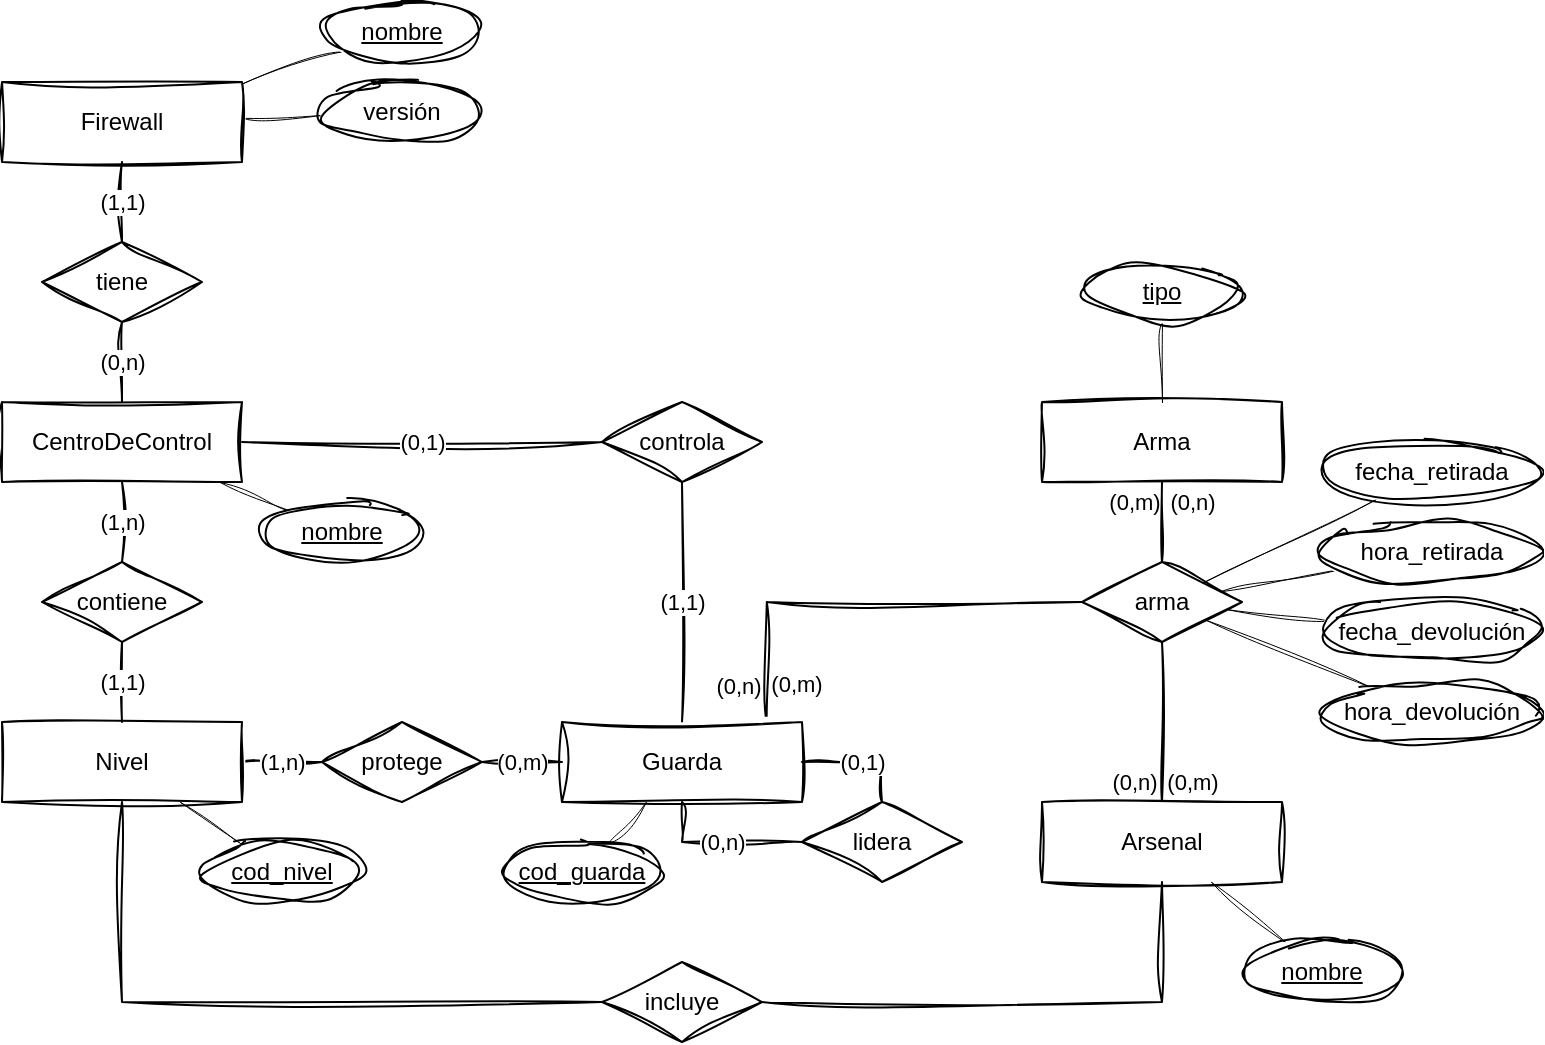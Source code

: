 <mxfile version="24.4.9" type="device">
  <diagram id="R2lEEEUBdFMjLlhIrx00" name="Page-1">
    <mxGraphModel dx="741" dy="933" grid="1" gridSize="10" guides="1" tooltips="1" connect="1" arrows="1" fold="1" page="1" pageScale="1" pageWidth="850" pageHeight="1100" math="0" shadow="0" extFonts="Permanent Marker^https://fonts.googleapis.com/css?family=Permanent+Marker">
      <root>
        <mxCell id="0" />
        <mxCell id="1" parent="0" />
        <mxCell id="O0EeKvBt-xyRI-109eGp-39" value="" style="rounded=0;orthogonalLoop=1;jettySize=auto;html=1;sketch=1;curveFitting=1;jiggle=2;strokeWidth=0.5;endArrow=none;endFill=0;" edge="1" parent="1" source="O0EeKvBt-xyRI-109eGp-1" target="O0EeKvBt-xyRI-109eGp-38">
          <mxGeometry relative="1" as="geometry" />
        </mxCell>
        <mxCell id="O0EeKvBt-xyRI-109eGp-1" value="Firewall" style="rounded=0;whiteSpace=wrap;html=1;sketch=1;curveFitting=1;jiggle=2;" vertex="1" parent="1">
          <mxGeometry x="80" y="80" width="120" height="40" as="geometry" />
        </mxCell>
        <mxCell id="O0EeKvBt-xyRI-109eGp-20" value="(1,1)" style="edgeStyle=orthogonalEdgeStyle;rounded=0;orthogonalLoop=1;jettySize=auto;html=1;exitX=0.5;exitY=0;exitDx=0;exitDy=0;entryX=0.5;entryY=1;entryDx=0;entryDy=0;startArrow=none;startFill=0;endArrow=none;endFill=0;sketch=1;curveFitting=1;jiggle=2;" edge="1" parent="1" source="O0EeKvBt-xyRI-109eGp-2" target="O0EeKvBt-xyRI-109eGp-13">
          <mxGeometry relative="1" as="geometry" />
        </mxCell>
        <mxCell id="O0EeKvBt-xyRI-109eGp-29" value="" style="edgeStyle=orthogonalEdgeStyle;rounded=0;orthogonalLoop=1;jettySize=auto;html=1;exitX=0.853;exitY=0.008;exitDx=0;exitDy=0;entryX=0;entryY=0.5;entryDx=0;entryDy=0;endArrow=none;endFill=0;sketch=1;curveFitting=1;jiggle=2;startArrow=none;startFill=0;exitPerimeter=0;" edge="1" parent="1" source="O0EeKvBt-xyRI-109eGp-2" target="O0EeKvBt-xyRI-109eGp-8">
          <mxGeometry relative="1" as="geometry" />
        </mxCell>
        <mxCell id="O0EeKvBt-xyRI-109eGp-64" value="(0,n)" style="edgeLabel;html=1;align=center;verticalAlign=middle;resizable=0;points=[];" vertex="1" connectable="0" parent="O0EeKvBt-xyRI-109eGp-29">
          <mxGeometry x="-0.824" relative="1" as="geometry">
            <mxPoint x="-15" as="offset" />
          </mxGeometry>
        </mxCell>
        <mxCell id="O0EeKvBt-xyRI-109eGp-2" value="Guarda" style="rounded=0;whiteSpace=wrap;html=1;sketch=1;curveFitting=1;jiggle=2;" vertex="1" parent="1">
          <mxGeometry x="360" y="400" width="120" height="40" as="geometry" />
        </mxCell>
        <mxCell id="O0EeKvBt-xyRI-109eGp-18" value="(1,n)" style="edgeStyle=orthogonalEdgeStyle;rounded=0;orthogonalLoop=1;jettySize=auto;html=1;endArrow=none;endFill=0;sketch=1;curveFitting=1;jiggle=2;startArrow=none;startFill=0;" edge="1" parent="1" source="O0EeKvBt-xyRI-109eGp-3" target="O0EeKvBt-xyRI-109eGp-7">
          <mxGeometry relative="1" as="geometry" />
        </mxCell>
        <mxCell id="O0EeKvBt-xyRI-109eGp-3" value="Nivel" style="rounded=0;whiteSpace=wrap;html=1;sketch=1;curveFitting=1;jiggle=2;" vertex="1" parent="1">
          <mxGeometry x="80" y="400" width="120" height="40" as="geometry" />
        </mxCell>
        <mxCell id="O0EeKvBt-xyRI-109eGp-31" value="" style="edgeStyle=orthogonalEdgeStyle;rounded=0;orthogonalLoop=1;jettySize=auto;html=1;endArrow=none;endFill=0;sketch=1;curveFitting=1;jiggle=2;startArrow=none;startFill=0;" edge="1" parent="1" source="O0EeKvBt-xyRI-109eGp-4" target="O0EeKvBt-xyRI-109eGp-8">
          <mxGeometry relative="1" as="geometry" />
        </mxCell>
        <mxCell id="O0EeKvBt-xyRI-109eGp-4" value="Arsenal" style="rounded=0;whiteSpace=wrap;html=1;sketch=1;curveFitting=1;jiggle=2;" vertex="1" parent="1">
          <mxGeometry x="600" y="440" width="120" height="40" as="geometry" />
        </mxCell>
        <mxCell id="O0EeKvBt-xyRI-109eGp-5" value="Arma" style="rounded=0;whiteSpace=wrap;html=1;sketch=1;curveFitting=1;jiggle=2;" vertex="1" parent="1">
          <mxGeometry x="600" y="240" width="120" height="40" as="geometry" />
        </mxCell>
        <mxCell id="O0EeKvBt-xyRI-109eGp-16" value="(1,n)" style="edgeStyle=orthogonalEdgeStyle;rounded=0;orthogonalLoop=1;jettySize=auto;html=1;endArrow=none;endFill=0;sketch=1;curveFitting=1;jiggle=2;startArrow=none;startFill=0;" edge="1" parent="1" source="O0EeKvBt-xyRI-109eGp-6" target="O0EeKvBt-xyRI-109eGp-9">
          <mxGeometry relative="1" as="geometry" />
        </mxCell>
        <mxCell id="O0EeKvBt-xyRI-109eGp-6" value="CentroDeControl" style="rounded=0;whiteSpace=wrap;html=1;sketch=1;curveFitting=1;jiggle=2;" vertex="1" parent="1">
          <mxGeometry x="80" y="240" width="120" height="40" as="geometry" />
        </mxCell>
        <mxCell id="O0EeKvBt-xyRI-109eGp-19" value="(0,m)" style="edgeStyle=orthogonalEdgeStyle;rounded=0;orthogonalLoop=1;jettySize=auto;html=1;endArrow=none;endFill=0;sketch=1;curveFitting=1;jiggle=2;startArrow=none;startFill=0;" edge="1" parent="1" source="O0EeKvBt-xyRI-109eGp-7" target="O0EeKvBt-xyRI-109eGp-2">
          <mxGeometry relative="1" as="geometry" />
        </mxCell>
        <mxCell id="O0EeKvBt-xyRI-109eGp-7" value="protege" style="rhombus;whiteSpace=wrap;html=1;sketch=1;curveFitting=1;jiggle=2;" vertex="1" parent="1">
          <mxGeometry x="240" y="400" width="80" height="40" as="geometry" />
        </mxCell>
        <mxCell id="O0EeKvBt-xyRI-109eGp-30" value="" style="edgeStyle=orthogonalEdgeStyle;rounded=0;orthogonalLoop=1;jettySize=auto;html=1;endArrow=none;endFill=0;sketch=1;curveFitting=1;jiggle=2;startArrow=none;startFill=0;" edge="1" parent="1" source="O0EeKvBt-xyRI-109eGp-8" target="O0EeKvBt-xyRI-109eGp-5">
          <mxGeometry relative="1" as="geometry" />
        </mxCell>
        <mxCell id="O0EeKvBt-xyRI-109eGp-8" value="arma" style="rhombus;whiteSpace=wrap;html=1;sketch=1;curveFitting=1;jiggle=2;" vertex="1" parent="1">
          <mxGeometry x="620" y="320" width="80" height="40" as="geometry" />
        </mxCell>
        <mxCell id="O0EeKvBt-xyRI-109eGp-17" value="(1,1)" style="edgeStyle=orthogonalEdgeStyle;rounded=0;orthogonalLoop=1;jettySize=auto;html=1;endArrow=none;endFill=0;sketch=1;curveFitting=1;jiggle=2;startArrow=none;startFill=0;" edge="1" parent="1" source="O0EeKvBt-xyRI-109eGp-9" target="O0EeKvBt-xyRI-109eGp-3">
          <mxGeometry relative="1" as="geometry" />
        </mxCell>
        <mxCell id="O0EeKvBt-xyRI-109eGp-9" value="contiene" style="rhombus;whiteSpace=wrap;html=1;sketch=1;curveFitting=1;jiggle=2;" vertex="1" parent="1">
          <mxGeometry x="100" y="320" width="80" height="40" as="geometry" />
        </mxCell>
        <mxCell id="O0EeKvBt-xyRI-109eGp-32" value="(0,1)" style="edgeStyle=orthogonalEdgeStyle;rounded=0;orthogonalLoop=1;jettySize=auto;html=1;exitX=0.5;exitY=0;exitDx=0;exitDy=0;entryX=1;entryY=0.5;entryDx=0;entryDy=0;endArrow=none;endFill=0;sketch=1;curveFitting=1;jiggle=2;startArrow=none;startFill=0;" edge="1" parent="1" source="O0EeKvBt-xyRI-109eGp-10" target="O0EeKvBt-xyRI-109eGp-2">
          <mxGeometry relative="1" as="geometry" />
        </mxCell>
        <mxCell id="O0EeKvBt-xyRI-109eGp-33" value="(0,n)" style="edgeStyle=orthogonalEdgeStyle;rounded=0;orthogonalLoop=1;jettySize=auto;html=1;exitX=0;exitY=0.5;exitDx=0;exitDy=0;entryX=0.5;entryY=1;entryDx=0;entryDy=0;endArrow=none;endFill=0;sketch=1;curveFitting=1;jiggle=2;startArrow=none;startFill=0;" edge="1" parent="1" source="O0EeKvBt-xyRI-109eGp-10" target="O0EeKvBt-xyRI-109eGp-2">
          <mxGeometry relative="1" as="geometry" />
        </mxCell>
        <mxCell id="O0EeKvBt-xyRI-109eGp-10" value="lidera" style="rhombus;whiteSpace=wrap;html=1;sketch=1;curveFitting=1;jiggle=2;" vertex="1" parent="1">
          <mxGeometry x="480" y="440" width="80" height="40" as="geometry" />
        </mxCell>
        <mxCell id="O0EeKvBt-xyRI-109eGp-14" value="(1,1)" style="edgeStyle=orthogonalEdgeStyle;rounded=0;orthogonalLoop=1;jettySize=auto;html=1;endArrow=none;endFill=0;sketch=1;curveFitting=1;jiggle=2;startArrow=none;startFill=0;" edge="1" parent="1" source="O0EeKvBt-xyRI-109eGp-11" target="O0EeKvBt-xyRI-109eGp-1">
          <mxGeometry relative="1" as="geometry" />
        </mxCell>
        <mxCell id="O0EeKvBt-xyRI-109eGp-15" value="(0,n)" style="edgeStyle=orthogonalEdgeStyle;rounded=0;orthogonalLoop=1;jettySize=auto;html=1;endArrow=none;endFill=0;sketch=1;curveFitting=1;jiggle=2;startArrow=none;startFill=0;" edge="1" parent="1" source="O0EeKvBt-xyRI-109eGp-11" target="O0EeKvBt-xyRI-109eGp-6">
          <mxGeometry relative="1" as="geometry" />
        </mxCell>
        <mxCell id="O0EeKvBt-xyRI-109eGp-11" value="tiene" style="rhombus;whiteSpace=wrap;html=1;sketch=1;curveFitting=1;jiggle=2;" vertex="1" parent="1">
          <mxGeometry x="100" y="160" width="80" height="40" as="geometry" />
        </mxCell>
        <mxCell id="O0EeKvBt-xyRI-109eGp-21" value="(0,1)" style="edgeStyle=orthogonalEdgeStyle;rounded=0;orthogonalLoop=1;jettySize=auto;html=1;exitX=0;exitY=0.5;exitDx=0;exitDy=0;endArrow=none;endFill=0;sketch=1;curveFitting=1;jiggle=2;startArrow=none;startFill=0;" edge="1" parent="1" source="O0EeKvBt-xyRI-109eGp-13" target="O0EeKvBt-xyRI-109eGp-6">
          <mxGeometry relative="1" as="geometry" />
        </mxCell>
        <mxCell id="O0EeKvBt-xyRI-109eGp-13" value="controla" style="rhombus;whiteSpace=wrap;html=1;sketch=1;curveFitting=1;jiggle=2;" vertex="1" parent="1">
          <mxGeometry x="380" y="240" width="80" height="40" as="geometry" />
        </mxCell>
        <mxCell id="O0EeKvBt-xyRI-109eGp-40" value="" style="rounded=0;orthogonalLoop=1;jettySize=auto;html=1;sketch=1;curveFitting=1;jiggle=2;strokeWidth=0.5;endArrow=none;endFill=0;" edge="1" parent="1" source="O0EeKvBt-xyRI-109eGp-37" target="O0EeKvBt-xyRI-109eGp-1">
          <mxGeometry relative="1" as="geometry" />
        </mxCell>
        <mxCell id="O0EeKvBt-xyRI-109eGp-37" value="nombre" style="ellipse;whiteSpace=wrap;html=1;sketch=1;curveFitting=1;jiggle=2;fontStyle=4" vertex="1" parent="1">
          <mxGeometry x="240" y="40" width="80" height="30" as="geometry" />
        </mxCell>
        <mxCell id="O0EeKvBt-xyRI-109eGp-38" value="versión" style="ellipse;whiteSpace=wrap;html=1;sketch=1;curveFitting=1;jiggle=2;" vertex="1" parent="1">
          <mxGeometry x="240" y="80" width="80" height="30" as="geometry" />
        </mxCell>
        <mxCell id="O0EeKvBt-xyRI-109eGp-41" value="" style="rounded=0;orthogonalLoop=1;jettySize=auto;html=1;sketch=1;curveFitting=1;jiggle=2;strokeWidth=0.5;endArrow=none;endFill=0;" edge="1" parent="1" source="O0EeKvBt-xyRI-109eGp-42" target="O0EeKvBt-xyRI-109eGp-2">
          <mxGeometry relative="1" as="geometry">
            <mxPoint x="305" y="581" as="targetPoint" />
          </mxGeometry>
        </mxCell>
        <mxCell id="O0EeKvBt-xyRI-109eGp-42" value="cod_guarda" style="ellipse;whiteSpace=wrap;html=1;sketch=1;curveFitting=1;jiggle=2;fontStyle=4" vertex="1" parent="1">
          <mxGeometry x="330" y="460" width="80" height="30" as="geometry" />
        </mxCell>
        <mxCell id="O0EeKvBt-xyRI-109eGp-43" value="" style="rounded=0;orthogonalLoop=1;jettySize=auto;html=1;sketch=1;curveFitting=1;jiggle=2;strokeWidth=0.5;endArrow=none;endFill=0;" edge="1" parent="1" source="O0EeKvBt-xyRI-109eGp-44" target="O0EeKvBt-xyRI-109eGp-3">
          <mxGeometry relative="1" as="geometry">
            <mxPoint x="129.565" y="390" as="targetPoint" />
          </mxGeometry>
        </mxCell>
        <mxCell id="O0EeKvBt-xyRI-109eGp-44" value="cod_nivel" style="ellipse;whiteSpace=wrap;html=1;sketch=1;curveFitting=1;jiggle=2;fontStyle=4" vertex="1" parent="1">
          <mxGeometry x="180" y="460" width="80" height="30" as="geometry" />
        </mxCell>
        <mxCell id="O0EeKvBt-xyRI-109eGp-45" value="" style="rounded=0;orthogonalLoop=1;jettySize=auto;html=1;sketch=1;curveFitting=1;jiggle=2;strokeWidth=0.5;endArrow=none;endFill=0;" edge="1" parent="1" source="O0EeKvBt-xyRI-109eGp-46" target="O0EeKvBt-xyRI-109eGp-6">
          <mxGeometry relative="1" as="geometry">
            <mxPoint x="220" y="331" as="targetPoint" />
          </mxGeometry>
        </mxCell>
        <mxCell id="O0EeKvBt-xyRI-109eGp-46" value="nombre" style="ellipse;whiteSpace=wrap;html=1;sketch=1;curveFitting=1;jiggle=2;fontStyle=4" vertex="1" parent="1">
          <mxGeometry x="210" y="290" width="80" height="30" as="geometry" />
        </mxCell>
        <mxCell id="O0EeKvBt-xyRI-109eGp-47" value="" style="edgeStyle=orthogonalEdgeStyle;rounded=0;orthogonalLoop=1;jettySize=auto;html=1;endArrow=none;endFill=0;sketch=1;curveFitting=1;jiggle=2;startArrow=none;startFill=0;exitX=0.5;exitY=1;exitDx=0;exitDy=0;entryX=0;entryY=0.5;entryDx=0;entryDy=0;" edge="1" parent="1" target="O0EeKvBt-xyRI-109eGp-49" source="O0EeKvBt-xyRI-109eGp-3">
          <mxGeometry relative="1" as="geometry">
            <mxPoint x="310" y="570" as="sourcePoint" />
          </mxGeometry>
        </mxCell>
        <mxCell id="O0EeKvBt-xyRI-109eGp-48" value="" style="edgeStyle=orthogonalEdgeStyle;rounded=0;orthogonalLoop=1;jettySize=auto;html=1;endArrow=none;endFill=0;sketch=1;curveFitting=1;jiggle=2;startArrow=none;startFill=0;entryX=0.5;entryY=1;entryDx=0;entryDy=0;" edge="1" parent="1" source="O0EeKvBt-xyRI-109eGp-49" target="O0EeKvBt-xyRI-109eGp-4">
          <mxGeometry relative="1" as="geometry">
            <mxPoint x="470" y="570" as="targetPoint" />
          </mxGeometry>
        </mxCell>
        <mxCell id="O0EeKvBt-xyRI-109eGp-49" value="incluye" style="rhombus;whiteSpace=wrap;html=1;sketch=1;curveFitting=1;jiggle=2;" vertex="1" parent="1">
          <mxGeometry x="380" y="520" width="80" height="40" as="geometry" />
        </mxCell>
        <mxCell id="O0EeKvBt-xyRI-109eGp-50" value="" style="rounded=0;orthogonalLoop=1;jettySize=auto;html=1;sketch=1;curveFitting=1;jiggle=2;strokeWidth=0.5;endArrow=none;endFill=0;entryX=0.5;entryY=0;entryDx=0;entryDy=0;" edge="1" parent="1" source="O0EeKvBt-xyRI-109eGp-51" target="O0EeKvBt-xyRI-109eGp-5">
          <mxGeometry relative="1" as="geometry">
            <mxPoint x="640" y="201" as="targetPoint" />
          </mxGeometry>
        </mxCell>
        <mxCell id="O0EeKvBt-xyRI-109eGp-51" value="tipo" style="ellipse;whiteSpace=wrap;html=1;sketch=1;curveFitting=1;jiggle=2;fontStyle=4" vertex="1" parent="1">
          <mxGeometry x="620" y="170" width="80" height="30" as="geometry" />
        </mxCell>
        <mxCell id="O0EeKvBt-xyRI-109eGp-52" value="" style="rounded=0;orthogonalLoop=1;jettySize=auto;html=1;sketch=1;curveFitting=1;jiggle=2;strokeWidth=0.5;endArrow=none;endFill=0;" edge="1" parent="1" source="O0EeKvBt-xyRI-109eGp-53" target="O0EeKvBt-xyRI-109eGp-4">
          <mxGeometry relative="1" as="geometry">
            <mxPoint x="510" y="411" as="targetPoint" />
          </mxGeometry>
        </mxCell>
        <mxCell id="O0EeKvBt-xyRI-109eGp-53" value="nombre" style="ellipse;whiteSpace=wrap;html=1;sketch=1;curveFitting=1;jiggle=2;fontStyle=4" vertex="1" parent="1">
          <mxGeometry x="700" y="510" width="80" height="30" as="geometry" />
        </mxCell>
        <mxCell id="O0EeKvBt-xyRI-109eGp-54" value="" style="rounded=0;orthogonalLoop=1;jettySize=auto;html=1;sketch=1;curveFitting=1;jiggle=2;strokeWidth=0.5;endArrow=none;endFill=0;" edge="1" parent="1" target="O0EeKvBt-xyRI-109eGp-57" source="O0EeKvBt-xyRI-109eGp-8">
          <mxGeometry relative="1" as="geometry">
            <mxPoint x="700" y="308" as="sourcePoint" />
          </mxGeometry>
        </mxCell>
        <mxCell id="O0EeKvBt-xyRI-109eGp-55" value="" style="rounded=0;orthogonalLoop=1;jettySize=auto;html=1;sketch=1;curveFitting=1;jiggle=2;strokeWidth=0.5;endArrow=none;endFill=0;" edge="1" parent="1" source="O0EeKvBt-xyRI-109eGp-56" target="O0EeKvBt-xyRI-109eGp-8">
          <mxGeometry relative="1" as="geometry">
            <mxPoint x="700" y="291" as="targetPoint" />
          </mxGeometry>
        </mxCell>
        <mxCell id="O0EeKvBt-xyRI-109eGp-56" value="fecha_retirada" style="ellipse;whiteSpace=wrap;html=1;sketch=1;curveFitting=1;jiggle=2;fontStyle=0" vertex="1" parent="1">
          <mxGeometry x="740" y="260" width="110" height="30" as="geometry" />
        </mxCell>
        <mxCell id="O0EeKvBt-xyRI-109eGp-57" value="hora_retirada" style="ellipse;whiteSpace=wrap;html=1;sketch=1;curveFitting=1;jiggle=2;" vertex="1" parent="1">
          <mxGeometry x="740" y="300" width="110" height="30" as="geometry" />
        </mxCell>
        <mxCell id="O0EeKvBt-xyRI-109eGp-58" value="" style="rounded=0;orthogonalLoop=1;jettySize=auto;html=1;sketch=1;curveFitting=1;jiggle=2;strokeWidth=0.5;endArrow=none;endFill=0;" edge="1" parent="1" target="O0EeKvBt-xyRI-109eGp-61" source="O0EeKvBt-xyRI-109eGp-8">
          <mxGeometry relative="1" as="geometry">
            <mxPoint x="700" y="388" as="sourcePoint" />
          </mxGeometry>
        </mxCell>
        <mxCell id="O0EeKvBt-xyRI-109eGp-59" value="" style="rounded=0;orthogonalLoop=1;jettySize=auto;html=1;sketch=1;curveFitting=1;jiggle=2;strokeWidth=0.5;endArrow=none;endFill=0;" edge="1" parent="1" source="O0EeKvBt-xyRI-109eGp-60" target="O0EeKvBt-xyRI-109eGp-8">
          <mxGeometry relative="1" as="geometry">
            <mxPoint x="700" y="371" as="targetPoint" />
          </mxGeometry>
        </mxCell>
        <mxCell id="O0EeKvBt-xyRI-109eGp-60" value="fecha_devolución" style="ellipse;whiteSpace=wrap;html=1;sketch=1;curveFitting=1;jiggle=2;fontStyle=0" vertex="1" parent="1">
          <mxGeometry x="740" y="340" width="110" height="30" as="geometry" />
        </mxCell>
        <mxCell id="O0EeKvBt-xyRI-109eGp-61" value="hora_devolución" style="ellipse;whiteSpace=wrap;html=1;sketch=1;curveFitting=1;jiggle=2;" vertex="1" parent="1">
          <mxGeometry x="740" y="380" width="110" height="30" as="geometry" />
        </mxCell>
        <mxCell id="O0EeKvBt-xyRI-109eGp-65" value="(0,m)" style="edgeLabel;html=1;align=center;verticalAlign=middle;resizable=0;points=[];" vertex="1" connectable="0" parent="1">
          <mxGeometry x="476.378" y="381.153" as="geometry" />
        </mxCell>
        <mxCell id="O0EeKvBt-xyRI-109eGp-66" value="(0,n)" style="edgeLabel;html=1;align=center;verticalAlign=middle;resizable=0;points=[];" vertex="1" connectable="0" parent="1">
          <mxGeometry x="645.498" y="430.003" as="geometry" />
        </mxCell>
        <mxCell id="O0EeKvBt-xyRI-109eGp-67" value="(0,m)" style="edgeLabel;html=1;align=center;verticalAlign=middle;resizable=0;points=[];" vertex="1" connectable="0" parent="1">
          <mxGeometry x="674.498" y="430.003" as="geometry" />
        </mxCell>
        <mxCell id="O0EeKvBt-xyRI-109eGp-68" value="(0,m)" style="edgeLabel;html=1;align=center;verticalAlign=middle;resizable=0;points=[];" vertex="1" connectable="0" parent="1">
          <mxGeometry x="645.498" y="290.003" as="geometry" />
        </mxCell>
        <mxCell id="O0EeKvBt-xyRI-109eGp-69" value="(0,n)" style="edgeLabel;html=1;align=center;verticalAlign=middle;resizable=0;points=[];" vertex="1" connectable="0" parent="1">
          <mxGeometry x="674.498" y="290.003" as="geometry" />
        </mxCell>
      </root>
    </mxGraphModel>
  </diagram>
</mxfile>
